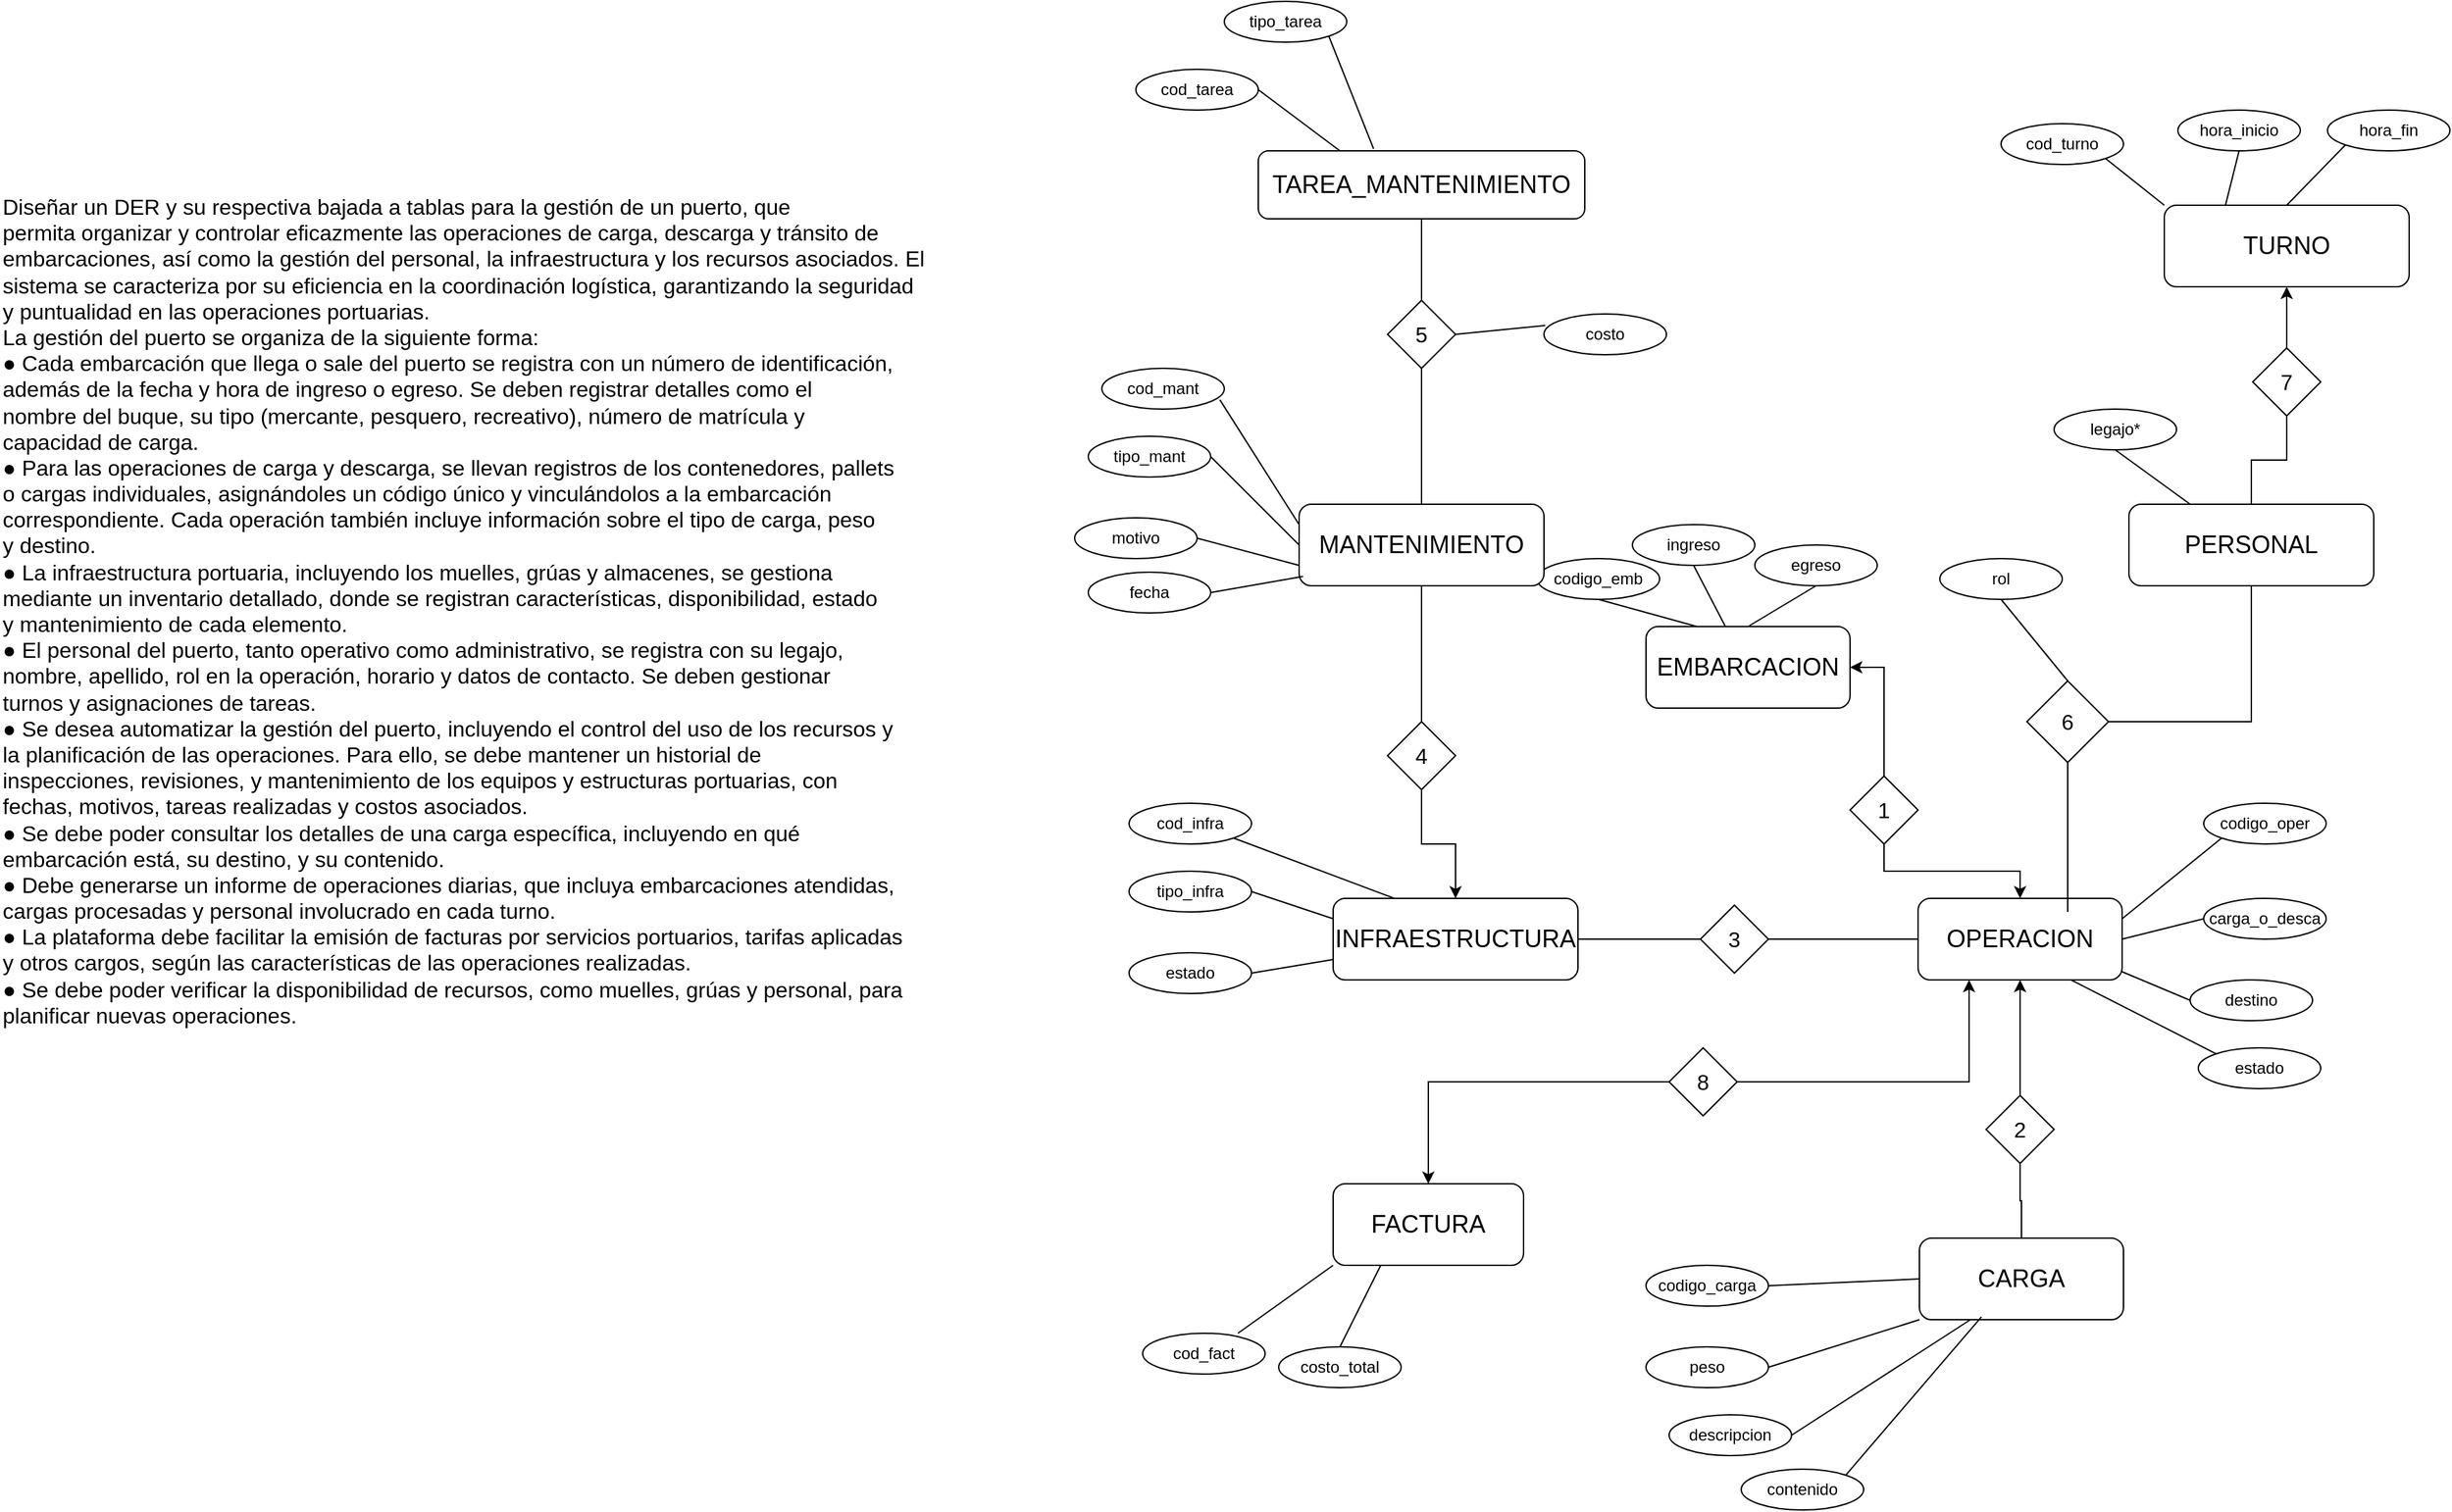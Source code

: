 <mxfile version="28.1.2">
  <diagram name="Página-1" id="l5NEqzVIWw0PZThnhYS6">
    <mxGraphModel dx="2864" dy="2370" grid="1" gridSize="10" guides="1" tooltips="1" connect="1" arrows="1" fold="1" page="1" pageScale="1" pageWidth="827" pageHeight="1169" math="0" shadow="0">
      <root>
        <mxCell id="0" />
        <mxCell id="1" parent="0" />
        <mxCell id="JmkDEbxeXWqfN0-7f_XK-1" value="Diseñar un DER y su respectiva bajada a tablas para la gestión de un puerto, que&lt;br&gt;permita organizar y controlar eficazmente las operaciones de carga, descarga y tránsito de&lt;br&gt;embarcaciones, así como la gestión del personal, la infraestructura y los recursos asociados. El&lt;br&gt;sistema se caracteriza por su eficiencia en la coordinación logística, garantizando la seguridad&lt;br&gt;y puntualidad en las operaciones portuarias.&lt;br&gt;La gestión del puerto se organiza de la siguiente forma:&lt;br&gt;● Cada embarcación que llega o sale del puerto se registra con un número de identificación,&lt;br&gt;además de la fecha y hora de ingreso o egreso. Se deben registrar detalles como el&lt;br&gt;nombre del buque, su tipo (mercante, pesquero, recreativo), número de matrícula y&lt;br&gt;capacidad de carga.&lt;br&gt;● Para las operaciones de carga y descarga, se llevan registros de los contenedores, pallets&lt;br&gt;o cargas individuales, asignándoles un código único y vinculándolos a la embarcación&lt;br&gt;correspondiente. Cada operación también incluye información sobre el tipo de carga, peso&lt;br&gt;y destino.&lt;br&gt;● La infraestructura portuaria, incluyendo los muelles, grúas y almacenes, se gestiona&lt;br&gt;mediante un inventario detallado, donde se registran características, disponibilidad, estado&lt;br&gt;y mantenimiento de cada elemento.&lt;div&gt;● El personal del puerto, tanto operativo como administrativo, se registra con su legajo,&lt;br&gt;nombre, apellido, rol en la operación, horario y datos de contacto. Se deben gestionar&lt;br&gt;turnos y asignaciones de tareas.&lt;br&gt;● Se desea automatizar la gestión del puerto, incluyendo el control del uso de los recursos y&lt;br&gt;la planificación de las operaciones. Para ello, se debe mantener un historial de&lt;br&gt;inspecciones, revisiones, y mantenimiento de los equipos y estructuras portuarias, con&lt;br&gt;fechas, motivos, tareas realizadas y costos asociados.&lt;br&gt;● Se debe poder consultar los detalles de una carga específica, incluyendo en qué&lt;br&gt;embarcación está, su destino, y su contenido.&lt;br&gt;● Debe generarse un informe de operaciones diarias, que incluya embarcaciones atendidas,&lt;br&gt;cargas procesadas y personal involucrado en cada turno.&lt;br&gt;● La plataforma debe facilitar la emisión de facturas por servicios portuarios, tarifas aplicadas&lt;br&gt;y otros cargos, según las características de las operaciones realizadas.&lt;br&gt;● Se debe poder verificar la disponibilidad de recursos, como muelles, grúas y personal, para&lt;br&gt;planificar nuevas operaciones.&amp;nbsp;&lt;/div&gt;" style="text;whiteSpace=wrap;html=1;fontSize=16;" vertex="1" parent="1">
          <mxGeometry x="-230" y="-235" width="740" height="520" as="geometry" />
        </mxCell>
        <mxCell id="JmkDEbxeXWqfN0-7f_XK-2" value="EMBARCACION" style="rounded=1;whiteSpace=wrap;html=1;fontSize=18;" vertex="1" parent="1">
          <mxGeometry x="980" y="90" width="150" height="60" as="geometry" />
        </mxCell>
        <mxCell id="JmkDEbxeXWqfN0-7f_XK-3" value="codigo_emb" style="ellipse;whiteSpace=wrap;html=1;" vertex="1" parent="1">
          <mxGeometry x="900" y="40" width="90" height="30" as="geometry" />
        </mxCell>
        <mxCell id="JmkDEbxeXWqfN0-7f_XK-4" value="" style="endArrow=none;html=1;rounded=0;entryX=0.5;entryY=1;entryDx=0;entryDy=0;exitX=0.25;exitY=0;exitDx=0;exitDy=0;" edge="1" parent="1" source="JmkDEbxeXWqfN0-7f_XK-2" target="JmkDEbxeXWqfN0-7f_XK-3">
          <mxGeometry width="50" height="50" relative="1" as="geometry">
            <mxPoint x="830" y="210" as="sourcePoint" />
            <mxPoint x="880" y="160" as="targetPoint" />
          </mxGeometry>
        </mxCell>
        <mxCell id="JmkDEbxeXWqfN0-7f_XK-5" value="CARGA" style="rounded=1;whiteSpace=wrap;html=1;fontSize=18;" vertex="1" parent="1">
          <mxGeometry x="1181" y="540" width="150" height="60" as="geometry" />
        </mxCell>
        <mxCell id="JmkDEbxeXWqfN0-7f_XK-6" value="OPERACION" style="rounded=1;whiteSpace=wrap;html=1;fontSize=18;" vertex="1" parent="1">
          <mxGeometry x="1180" y="290" width="150" height="60" as="geometry" />
        </mxCell>
        <mxCell id="JmkDEbxeXWqfN0-7f_XK-7" value="codigo_carga" style="ellipse;whiteSpace=wrap;html=1;" vertex="1" parent="1">
          <mxGeometry x="980" y="560" width="90" height="30" as="geometry" />
        </mxCell>
        <mxCell id="JmkDEbxeXWqfN0-7f_XK-9" value="" style="endArrow=none;html=1;rounded=0;entryX=1;entryY=0.5;entryDx=0;entryDy=0;exitX=0;exitY=0.5;exitDx=0;exitDy=0;" edge="1" parent="1" source="JmkDEbxeXWqfN0-7f_XK-5" target="JmkDEbxeXWqfN0-7f_XK-7">
          <mxGeometry width="50" height="50" relative="1" as="geometry">
            <mxPoint x="900" y="480" as="sourcePoint" />
            <mxPoint x="950" y="430" as="targetPoint" />
          </mxGeometry>
        </mxCell>
        <mxCell id="JmkDEbxeXWqfN0-7f_XK-11" style="edgeStyle=orthogonalEdgeStyle;rounded=0;orthogonalLoop=1;jettySize=auto;html=1;entryX=1;entryY=0.5;entryDx=0;entryDy=0;" edge="1" parent="1" source="JmkDEbxeXWqfN0-7f_XK-10" target="JmkDEbxeXWqfN0-7f_XK-2">
          <mxGeometry relative="1" as="geometry" />
        </mxCell>
        <mxCell id="JmkDEbxeXWqfN0-7f_XK-12" style="edgeStyle=orthogonalEdgeStyle;rounded=0;orthogonalLoop=1;jettySize=auto;html=1;endArrow=classic;endFill=1;entryX=0.5;entryY=0;entryDx=0;entryDy=0;" edge="1" parent="1" source="JmkDEbxeXWqfN0-7f_XK-10" target="JmkDEbxeXWqfN0-7f_XK-6">
          <mxGeometry relative="1" as="geometry">
            <mxPoint x="1255" y="270" as="targetPoint" />
          </mxGeometry>
        </mxCell>
        <mxCell id="JmkDEbxeXWqfN0-7f_XK-10" value="1" style="rhombus;whiteSpace=wrap;html=1;fontSize=16;" vertex="1" parent="1">
          <mxGeometry x="1130" y="200" width="50" height="50" as="geometry" />
        </mxCell>
        <mxCell id="JmkDEbxeXWqfN0-7f_XK-14" style="edgeStyle=orthogonalEdgeStyle;rounded=0;orthogonalLoop=1;jettySize=auto;html=1;entryX=0.5;entryY=1;entryDx=0;entryDy=0;endArrow=classic;endFill=1;" edge="1" parent="1" source="JmkDEbxeXWqfN0-7f_XK-13" target="JmkDEbxeXWqfN0-7f_XK-6">
          <mxGeometry relative="1" as="geometry" />
        </mxCell>
        <mxCell id="JmkDEbxeXWqfN0-7f_XK-15" style="edgeStyle=orthogonalEdgeStyle;rounded=0;orthogonalLoop=1;jettySize=auto;html=1;entryX=0.5;entryY=0;entryDx=0;entryDy=0;endArrow=none;endFill=0;" edge="1" parent="1" source="JmkDEbxeXWqfN0-7f_XK-13" target="JmkDEbxeXWqfN0-7f_XK-5">
          <mxGeometry relative="1" as="geometry" />
        </mxCell>
        <mxCell id="JmkDEbxeXWqfN0-7f_XK-13" value="2" style="rhombus;whiteSpace=wrap;html=1;fontSize=16;" vertex="1" parent="1">
          <mxGeometry x="1230" y="435" width="50" height="50" as="geometry" />
        </mxCell>
        <mxCell id="JmkDEbxeXWqfN0-7f_XK-16" value="codigo_oper" style="ellipse;whiteSpace=wrap;html=1;" vertex="1" parent="1">
          <mxGeometry x="1390" y="220" width="90" height="30" as="geometry" />
        </mxCell>
        <mxCell id="JmkDEbxeXWqfN0-7f_XK-17" value="" style="endArrow=none;html=1;rounded=0;entryX=0;entryY=1;entryDx=0;entryDy=0;exitX=1;exitY=0.25;exitDx=0;exitDy=0;" edge="1" parent="1" source="JmkDEbxeXWqfN0-7f_XK-6" target="JmkDEbxeXWqfN0-7f_XK-16">
          <mxGeometry width="50" height="50" relative="1" as="geometry">
            <mxPoint x="1310" y="320" as="sourcePoint" />
            <mxPoint x="1360" y="270" as="targetPoint" />
          </mxGeometry>
        </mxCell>
        <mxCell id="JmkDEbxeXWqfN0-7f_XK-18" value="carga_o_desca" style="ellipse;whiteSpace=wrap;html=1;" vertex="1" parent="1">
          <mxGeometry x="1390" y="290" width="90" height="30" as="geometry" />
        </mxCell>
        <mxCell id="JmkDEbxeXWqfN0-7f_XK-23" value="" style="endArrow=none;html=1;rounded=0;entryX=0;entryY=0.5;entryDx=0;entryDy=0;exitX=1;exitY=0.5;exitDx=0;exitDy=0;" edge="1" parent="1" source="JmkDEbxeXWqfN0-7f_XK-6" target="JmkDEbxeXWqfN0-7f_XK-18">
          <mxGeometry width="50" height="50" relative="1" as="geometry">
            <mxPoint x="1300" y="430" as="sourcePoint" />
            <mxPoint x="1350" y="380" as="targetPoint" />
          </mxGeometry>
        </mxCell>
        <mxCell id="JmkDEbxeXWqfN0-7f_XK-24" value="peso" style="ellipse;whiteSpace=wrap;html=1;" vertex="1" parent="1">
          <mxGeometry x="980" y="620" width="90" height="30" as="geometry" />
        </mxCell>
        <mxCell id="JmkDEbxeXWqfN0-7f_XK-25" value="" style="endArrow=none;html=1;rounded=0;entryX=0;entryY=1;entryDx=0;entryDy=0;exitX=1;exitY=0.5;exitDx=0;exitDy=0;" edge="1" parent="1" source="JmkDEbxeXWqfN0-7f_XK-24" target="JmkDEbxeXWqfN0-7f_XK-5">
          <mxGeometry width="50" height="50" relative="1" as="geometry">
            <mxPoint x="920" y="540" as="sourcePoint" />
            <mxPoint x="970" y="490" as="targetPoint" />
          </mxGeometry>
        </mxCell>
        <mxCell id="JmkDEbxeXWqfN0-7f_XK-26" value="descripcion" style="ellipse;whiteSpace=wrap;html=1;" vertex="1" parent="1">
          <mxGeometry x="997" y="670" width="90" height="30" as="geometry" />
        </mxCell>
        <mxCell id="JmkDEbxeXWqfN0-7f_XK-27" value="" style="endArrow=none;html=1;rounded=0;entryX=0.25;entryY=1;entryDx=0;entryDy=0;exitX=1;exitY=0.5;exitDx=0;exitDy=0;" edge="1" parent="1" source="JmkDEbxeXWqfN0-7f_XK-26" target="JmkDEbxeXWqfN0-7f_XK-5">
          <mxGeometry width="50" height="50" relative="1" as="geometry">
            <mxPoint x="910" y="505" as="sourcePoint" />
            <mxPoint x="990" y="500" as="targetPoint" />
          </mxGeometry>
        </mxCell>
        <mxCell id="JmkDEbxeXWqfN0-7f_XK-28" value="destino" style="ellipse;whiteSpace=wrap;html=1;" vertex="1" parent="1">
          <mxGeometry x="1380" y="350" width="90" height="30" as="geometry" />
        </mxCell>
        <mxCell id="JmkDEbxeXWqfN0-7f_XK-29" value="" style="endArrow=none;html=1;rounded=0;entryX=1;entryY=0.9;entryDx=0;entryDy=0;entryPerimeter=0;exitX=0;exitY=0.5;exitDx=0;exitDy=0;" edge="1" parent="1" source="JmkDEbxeXWqfN0-7f_XK-28" target="JmkDEbxeXWqfN0-7f_XK-6">
          <mxGeometry width="50" height="50" relative="1" as="geometry">
            <mxPoint x="1230" y="450" as="sourcePoint" />
            <mxPoint x="1280" y="400" as="targetPoint" />
          </mxGeometry>
        </mxCell>
        <mxCell id="JmkDEbxeXWqfN0-7f_XK-30" value="INFRAESTRUCTURA" style="rounded=1;whiteSpace=wrap;html=1;fontSize=18;" vertex="1" parent="1">
          <mxGeometry x="750" y="290" width="180" height="60" as="geometry" />
        </mxCell>
        <mxCell id="JmkDEbxeXWqfN0-7f_XK-31" value="cod_infra" style="ellipse;whiteSpace=wrap;html=1;" vertex="1" parent="1">
          <mxGeometry x="600" y="220" width="90" height="30" as="geometry" />
        </mxCell>
        <mxCell id="JmkDEbxeXWqfN0-7f_XK-32" value="" style="endArrow=none;html=1;rounded=0;entryX=1;entryY=1;entryDx=0;entryDy=0;exitX=0.25;exitY=0;exitDx=0;exitDy=0;" edge="1" parent="1" source="JmkDEbxeXWqfN0-7f_XK-30" target="JmkDEbxeXWqfN0-7f_XK-31">
          <mxGeometry width="50" height="50" relative="1" as="geometry">
            <mxPoint x="1200" y="305" as="sourcePoint" />
            <mxPoint x="1273" y="246" as="targetPoint" />
          </mxGeometry>
        </mxCell>
        <mxCell id="JmkDEbxeXWqfN0-7f_XK-33" value="tipo_infra" style="ellipse;whiteSpace=wrap;html=1;" vertex="1" parent="1">
          <mxGeometry x="600" y="270" width="90" height="30" as="geometry" />
        </mxCell>
        <mxCell id="JmkDEbxeXWqfN0-7f_XK-35" value="" style="endArrow=none;html=1;rounded=0;entryX=1;entryY=0.5;entryDx=0;entryDy=0;exitX=0;exitY=0.25;exitDx=0;exitDy=0;" edge="1" parent="1" source="JmkDEbxeXWqfN0-7f_XK-30" target="JmkDEbxeXWqfN0-7f_XK-33">
          <mxGeometry width="50" height="50" relative="1" as="geometry">
            <mxPoint x="805" y="250" as="sourcePoint" />
            <mxPoint x="737" y="216" as="targetPoint" />
          </mxGeometry>
        </mxCell>
        <mxCell id="JmkDEbxeXWqfN0-7f_XK-38" style="edgeStyle=orthogonalEdgeStyle;rounded=0;orthogonalLoop=1;jettySize=auto;html=1;entryX=0;entryY=0.5;entryDx=0;entryDy=0;endArrow=none;endFill=0;" edge="1" parent="1" source="JmkDEbxeXWqfN0-7f_XK-37" target="JmkDEbxeXWqfN0-7f_XK-6">
          <mxGeometry relative="1" as="geometry" />
        </mxCell>
        <mxCell id="JmkDEbxeXWqfN0-7f_XK-37" value="3" style="rhombus;whiteSpace=wrap;html=1;fontSize=16;" vertex="1" parent="1">
          <mxGeometry x="1020" y="295" width="50" height="50" as="geometry" />
        </mxCell>
        <mxCell id="JmkDEbxeXWqfN0-7f_XK-39" style="edgeStyle=orthogonalEdgeStyle;rounded=0;orthogonalLoop=1;jettySize=auto;html=1;entryX=1;entryY=0.5;entryDx=0;entryDy=0;endArrow=none;endFill=0;" edge="1" parent="1" source="JmkDEbxeXWqfN0-7f_XK-37" target="JmkDEbxeXWqfN0-7f_XK-30">
          <mxGeometry relative="1" as="geometry" />
        </mxCell>
        <mxCell id="JmkDEbxeXWqfN0-7f_XK-42" value="estado" style="ellipse;whiteSpace=wrap;html=1;" vertex="1" parent="1">
          <mxGeometry x="600" y="330" width="90" height="30" as="geometry" />
        </mxCell>
        <mxCell id="JmkDEbxeXWqfN0-7f_XK-43" value="" style="endArrow=none;html=1;rounded=0;entryX=0;entryY=0.75;entryDx=0;entryDy=0;exitX=1;exitY=0.5;exitDx=0;exitDy=0;" edge="1" parent="1" source="JmkDEbxeXWqfN0-7f_XK-42" target="JmkDEbxeXWqfN0-7f_XK-30">
          <mxGeometry width="50" height="50" relative="1" as="geometry">
            <mxPoint x="760" y="265" as="sourcePoint" />
            <mxPoint x="730" y="245" as="targetPoint" />
          </mxGeometry>
        </mxCell>
        <mxCell id="JmkDEbxeXWqfN0-7f_XK-44" value="MANTENIMIENTO" style="rounded=1;whiteSpace=wrap;html=1;fontSize=18;" vertex="1" parent="1">
          <mxGeometry x="725" width="180" height="60" as="geometry" />
        </mxCell>
        <mxCell id="JmkDEbxeXWqfN0-7f_XK-47" value="" style="edgeStyle=orthogonalEdgeStyle;rounded=0;orthogonalLoop=1;jettySize=auto;html=1;" edge="1" parent="1" source="JmkDEbxeXWqfN0-7f_XK-45" target="JmkDEbxeXWqfN0-7f_XK-30">
          <mxGeometry relative="1" as="geometry" />
        </mxCell>
        <mxCell id="JmkDEbxeXWqfN0-7f_XK-48" value="" style="edgeStyle=orthogonalEdgeStyle;rounded=0;orthogonalLoop=1;jettySize=auto;html=1;endArrow=none;endFill=0;" edge="1" parent="1" source="JmkDEbxeXWqfN0-7f_XK-45" target="JmkDEbxeXWqfN0-7f_XK-44">
          <mxGeometry relative="1" as="geometry" />
        </mxCell>
        <mxCell id="JmkDEbxeXWqfN0-7f_XK-45" value="4" style="rhombus;whiteSpace=wrap;html=1;fontSize=16;" vertex="1" parent="1">
          <mxGeometry x="790" y="160" width="50" height="50" as="geometry" />
        </mxCell>
        <mxCell id="JmkDEbxeXWqfN0-7f_XK-49" value="cod_mant" style="ellipse;whiteSpace=wrap;html=1;" vertex="1" parent="1">
          <mxGeometry x="580" y="-100" width="90" height="30" as="geometry" />
        </mxCell>
        <mxCell id="JmkDEbxeXWqfN0-7f_XK-50" value="" style="endArrow=none;html=1;rounded=0;entryX=0.964;entryY=0.773;entryDx=0;entryDy=0;entryPerimeter=0;exitX=0;exitY=0.25;exitDx=0;exitDy=0;" edge="1" parent="1" source="JmkDEbxeXWqfN0-7f_XK-44" target="JmkDEbxeXWqfN0-7f_XK-49">
          <mxGeometry width="50" height="50" relative="1" as="geometry">
            <mxPoint x="570" y="100" as="sourcePoint" />
            <mxPoint x="620" y="50" as="targetPoint" />
          </mxGeometry>
        </mxCell>
        <mxCell id="JmkDEbxeXWqfN0-7f_XK-51" value="tipo_mant" style="ellipse;whiteSpace=wrap;html=1;" vertex="1" parent="1">
          <mxGeometry x="570" y="-50" width="90" height="30" as="geometry" />
        </mxCell>
        <mxCell id="JmkDEbxeXWqfN0-7f_XK-52" value="" style="endArrow=none;html=1;rounded=0;entryX=1;entryY=0.5;entryDx=0;entryDy=0;exitX=0;exitY=0.5;exitDx=0;exitDy=0;" edge="1" parent="1" source="JmkDEbxeXWqfN0-7f_XK-44" target="JmkDEbxeXWqfN0-7f_XK-51">
          <mxGeometry width="50" height="50" relative="1" as="geometry">
            <mxPoint x="690" y="40" as="sourcePoint" />
            <mxPoint x="740" y="-10" as="targetPoint" />
          </mxGeometry>
        </mxCell>
        <mxCell id="JmkDEbxeXWqfN0-7f_XK-53" value="motivo" style="ellipse;whiteSpace=wrap;html=1;" vertex="1" parent="1">
          <mxGeometry x="560" y="10" width="90" height="30" as="geometry" />
        </mxCell>
        <mxCell id="JmkDEbxeXWqfN0-7f_XK-55" value="" style="endArrow=none;html=1;rounded=0;entryX=0;entryY=0.75;entryDx=0;entryDy=0;exitX=1;exitY=0.5;exitDx=0;exitDy=0;" edge="1" parent="1" source="JmkDEbxeXWqfN0-7f_XK-53" target="JmkDEbxeXWqfN0-7f_XK-44">
          <mxGeometry width="50" height="50" relative="1" as="geometry">
            <mxPoint x="735" y="-10" as="sourcePoint" />
            <mxPoint x="670" y="-25" as="targetPoint" />
          </mxGeometry>
        </mxCell>
        <mxCell id="JmkDEbxeXWqfN0-7f_XK-57" value="TAREA_MANTENIMIENTO" style="rounded=1;whiteSpace=wrap;html=1;fontSize=18;" vertex="1" parent="1">
          <mxGeometry x="695" y="-260" width="240" height="50" as="geometry" />
        </mxCell>
        <mxCell id="JmkDEbxeXWqfN0-7f_XK-59" value="" style="edgeStyle=orthogonalEdgeStyle;rounded=0;orthogonalLoop=1;jettySize=auto;html=1;endArrow=none;endFill=0;" edge="1" parent="1" source="JmkDEbxeXWqfN0-7f_XK-58" target="JmkDEbxeXWqfN0-7f_XK-44">
          <mxGeometry relative="1" as="geometry" />
        </mxCell>
        <mxCell id="JmkDEbxeXWqfN0-7f_XK-60" value="" style="edgeStyle=orthogonalEdgeStyle;rounded=0;orthogonalLoop=1;jettySize=auto;html=1;endArrow=none;endFill=0;" edge="1" parent="1" source="JmkDEbxeXWqfN0-7f_XK-58" target="JmkDEbxeXWqfN0-7f_XK-57">
          <mxGeometry relative="1" as="geometry" />
        </mxCell>
        <mxCell id="JmkDEbxeXWqfN0-7f_XK-58" value="5" style="rhombus;whiteSpace=wrap;html=1;fontSize=16;" vertex="1" parent="1">
          <mxGeometry x="790" y="-150" width="50" height="50" as="geometry" />
        </mxCell>
        <mxCell id="JmkDEbxeXWqfN0-7f_XK-62" value="cod_tarea" style="ellipse;whiteSpace=wrap;html=1;" vertex="1" parent="1">
          <mxGeometry x="605" y="-320" width="90" height="30" as="geometry" />
        </mxCell>
        <mxCell id="JmkDEbxeXWqfN0-7f_XK-63" value="" style="endArrow=none;html=1;rounded=0;entryX=1;entryY=0.5;entryDx=0;entryDy=0;exitX=0.25;exitY=0;exitDx=0;exitDy=0;" edge="1" parent="1" source="JmkDEbxeXWqfN0-7f_XK-57" target="JmkDEbxeXWqfN0-7f_XK-62">
          <mxGeometry width="50" height="50" relative="1" as="geometry">
            <mxPoint x="1340" y="315" as="sourcePoint" />
            <mxPoint x="1412" y="255" as="targetPoint" />
          </mxGeometry>
        </mxCell>
        <mxCell id="JmkDEbxeXWqfN0-7f_XK-64" value="tipo_tarea" style="ellipse;whiteSpace=wrap;html=1;" vertex="1" parent="1">
          <mxGeometry x="670" y="-370" width="90" height="30" as="geometry" />
        </mxCell>
        <mxCell id="JmkDEbxeXWqfN0-7f_XK-65" value="" style="endArrow=none;html=1;rounded=0;entryX=0.353;entryY=-0.031;entryDx=0;entryDy=0;exitX=1;exitY=1;exitDx=0;exitDy=0;entryPerimeter=0;" edge="1" parent="1" source="JmkDEbxeXWqfN0-7f_XK-64" target="JmkDEbxeXWqfN0-7f_XK-57">
          <mxGeometry width="50" height="50" relative="1" as="geometry">
            <mxPoint x="765" y="-250" as="sourcePoint" />
            <mxPoint x="705" y="-295" as="targetPoint" />
          </mxGeometry>
        </mxCell>
        <mxCell id="JmkDEbxeXWqfN0-7f_XK-66" value="fecha" style="ellipse;whiteSpace=wrap;html=1;" vertex="1" parent="1">
          <mxGeometry x="570" y="50" width="90" height="30" as="geometry" />
        </mxCell>
        <mxCell id="JmkDEbxeXWqfN0-7f_XK-67" value="" style="endArrow=none;html=1;rounded=0;entryX=1;entryY=0.5;entryDx=0;entryDy=0;exitX=0.016;exitY=0.886;exitDx=0;exitDy=0;exitPerimeter=0;" edge="1" parent="1" source="JmkDEbxeXWqfN0-7f_XK-44" target="JmkDEbxeXWqfN0-7f_XK-66">
          <mxGeometry width="50" height="50" relative="1" as="geometry">
            <mxPoint x="660" y="35" as="sourcePoint" />
            <mxPoint x="735" y="5" as="targetPoint" />
          </mxGeometry>
        </mxCell>
        <mxCell id="JmkDEbxeXWqfN0-7f_XK-68" value="costo" style="ellipse;whiteSpace=wrap;html=1;" vertex="1" parent="1">
          <mxGeometry x="905" y="-140" width="90" height="30" as="geometry" />
        </mxCell>
        <mxCell id="JmkDEbxeXWqfN0-7f_XK-69" value="" style="endArrow=none;html=1;rounded=0;entryX=0.01;entryY=0.282;entryDx=0;entryDy=0;exitX=1;exitY=0.5;exitDx=0;exitDy=0;entryPerimeter=0;" edge="1" parent="1" source="JmkDEbxeXWqfN0-7f_XK-58" target="JmkDEbxeXWqfN0-7f_XK-68">
          <mxGeometry width="50" height="50" relative="1" as="geometry">
            <mxPoint x="758" y="-335" as="sourcePoint" />
            <mxPoint x="790" y="-252" as="targetPoint" />
          </mxGeometry>
        </mxCell>
        <mxCell id="JmkDEbxeXWqfN0-7f_XK-70" value="contenido" style="ellipse;whiteSpace=wrap;html=1;" vertex="1" parent="1">
          <mxGeometry x="1050" y="710" width="90" height="30" as="geometry" />
        </mxCell>
        <mxCell id="JmkDEbxeXWqfN0-7f_XK-71" value="" style="endArrow=none;html=1;rounded=0;entryX=0.304;entryY=0.965;entryDx=0;entryDy=0;exitX=1;exitY=0;exitDx=0;exitDy=0;entryPerimeter=0;" edge="1" parent="1" source="JmkDEbxeXWqfN0-7f_XK-70" target="JmkDEbxeXWqfN0-7f_XK-5">
          <mxGeometry width="50" height="50" relative="1" as="geometry">
            <mxPoint x="927" y="555" as="sourcePoint" />
            <mxPoint x="1028" y="500" as="targetPoint" />
          </mxGeometry>
        </mxCell>
        <mxCell id="JmkDEbxeXWqfN0-7f_XK-72" value="PERSONAL" style="rounded=1;whiteSpace=wrap;html=1;fontSize=18;" vertex="1" parent="1">
          <mxGeometry x="1335" width="180" height="60" as="geometry" />
        </mxCell>
        <mxCell id="JmkDEbxeXWqfN0-7f_XK-76" style="edgeStyle=orthogonalEdgeStyle;rounded=0;orthogonalLoop=1;jettySize=auto;html=1;endArrow=none;endFill=0;" edge="1" parent="1" source="JmkDEbxeXWqfN0-7f_XK-73">
          <mxGeometry relative="1" as="geometry">
            <mxPoint x="1290" y="300" as="targetPoint" />
          </mxGeometry>
        </mxCell>
        <mxCell id="JmkDEbxeXWqfN0-7f_XK-77" style="edgeStyle=orthogonalEdgeStyle;rounded=0;orthogonalLoop=1;jettySize=auto;html=1;entryX=0.5;entryY=1;entryDx=0;entryDy=0;endArrow=none;endFill=0;" edge="1" parent="1" source="JmkDEbxeXWqfN0-7f_XK-73" target="JmkDEbxeXWqfN0-7f_XK-72">
          <mxGeometry relative="1" as="geometry" />
        </mxCell>
        <mxCell id="JmkDEbxeXWqfN0-7f_XK-73" value="6" style="rhombus;whiteSpace=wrap;html=1;fontSize=16;" vertex="1" parent="1">
          <mxGeometry x="1260" y="130" width="60" height="60" as="geometry" />
        </mxCell>
        <mxCell id="JmkDEbxeXWqfN0-7f_XK-78" value="legajo*" style="ellipse;whiteSpace=wrap;html=1;" vertex="1" parent="1">
          <mxGeometry x="1280" y="-70" width="90" height="30" as="geometry" />
        </mxCell>
        <mxCell id="JmkDEbxeXWqfN0-7f_XK-80" value="" style="endArrow=none;html=1;rounded=0;entryX=0.5;entryY=1;entryDx=0;entryDy=0;exitX=0.25;exitY=0;exitDx=0;exitDy=0;" edge="1" parent="1" source="JmkDEbxeXWqfN0-7f_XK-72" target="JmkDEbxeXWqfN0-7f_XK-78">
          <mxGeometry width="50" height="50" relative="1" as="geometry">
            <mxPoint x="1340" y="315" as="sourcePoint" />
            <mxPoint x="1412" y="255" as="targetPoint" />
          </mxGeometry>
        </mxCell>
        <mxCell id="JmkDEbxeXWqfN0-7f_XK-82" value="rol" style="ellipse;whiteSpace=wrap;html=1;" vertex="1" parent="1">
          <mxGeometry x="1196" y="40" width="90" height="30" as="geometry" />
        </mxCell>
        <mxCell id="JmkDEbxeXWqfN0-7f_XK-83" value="" style="endArrow=none;html=1;rounded=0;entryX=0.5;entryY=1;entryDx=0;entryDy=0;exitX=0.5;exitY=0;exitDx=0;exitDy=0;" edge="1" parent="1" source="JmkDEbxeXWqfN0-7f_XK-73" target="JmkDEbxeXWqfN0-7f_XK-82">
          <mxGeometry width="50" height="50" relative="1" as="geometry">
            <mxPoint x="1340" y="315" as="sourcePoint" />
            <mxPoint x="1412" y="255" as="targetPoint" />
          </mxGeometry>
        </mxCell>
        <mxCell id="JmkDEbxeXWqfN0-7f_XK-84" value="TURNO" style="rounded=1;whiteSpace=wrap;html=1;fontSize=18;" vertex="1" parent="1">
          <mxGeometry x="1361" y="-220" width="180" height="60" as="geometry" />
        </mxCell>
        <mxCell id="JmkDEbxeXWqfN0-7f_XK-85" value="cod_turno" style="ellipse;whiteSpace=wrap;html=1;" vertex="1" parent="1">
          <mxGeometry x="1241" y="-280" width="90" height="30" as="geometry" />
        </mxCell>
        <mxCell id="JmkDEbxeXWqfN0-7f_XK-86" value="" style="endArrow=none;html=1;rounded=0;entryX=1;entryY=1;entryDx=0;entryDy=0;exitX=0;exitY=0;exitDx=0;exitDy=0;" edge="1" parent="1" source="JmkDEbxeXWqfN0-7f_XK-84" target="JmkDEbxeXWqfN0-7f_XK-85">
          <mxGeometry width="50" height="50" relative="1" as="geometry">
            <mxPoint x="1321" y="265" as="sourcePoint" />
            <mxPoint x="1393" y="205" as="targetPoint" />
          </mxGeometry>
        </mxCell>
        <mxCell id="JmkDEbxeXWqfN0-7f_XK-87" value="hora_inicio" style="ellipse;whiteSpace=wrap;html=1;" vertex="1" parent="1">
          <mxGeometry x="1371" y="-290" width="90" height="30" as="geometry" />
        </mxCell>
        <mxCell id="JmkDEbxeXWqfN0-7f_XK-88" value="hora_fin" style="ellipse;whiteSpace=wrap;html=1;" vertex="1" parent="1">
          <mxGeometry x="1481" y="-290" width="90" height="30" as="geometry" />
        </mxCell>
        <mxCell id="JmkDEbxeXWqfN0-7f_XK-89" value="" style="endArrow=none;html=1;rounded=0;entryX=0.5;entryY=1;entryDx=0;entryDy=0;exitX=0.25;exitY=0;exitDx=0;exitDy=0;" edge="1" parent="1" source="JmkDEbxeXWqfN0-7f_XK-84" target="JmkDEbxeXWqfN0-7f_XK-87">
          <mxGeometry width="50" height="50" relative="1" as="geometry">
            <mxPoint x="1321" y="265" as="sourcePoint" />
            <mxPoint x="1393" y="205" as="targetPoint" />
          </mxGeometry>
        </mxCell>
        <mxCell id="JmkDEbxeXWqfN0-7f_XK-90" value="" style="endArrow=none;html=1;rounded=0;entryX=0;entryY=1;entryDx=0;entryDy=0;exitX=0.5;exitY=0;exitDx=0;exitDy=0;" edge="1" parent="1" source="JmkDEbxeXWqfN0-7f_XK-84" target="JmkDEbxeXWqfN0-7f_XK-88">
          <mxGeometry width="50" height="50" relative="1" as="geometry">
            <mxPoint x="1436" y="-195" as="sourcePoint" />
            <mxPoint x="1426" y="-250" as="targetPoint" />
          </mxGeometry>
        </mxCell>
        <mxCell id="JmkDEbxeXWqfN0-7f_XK-92" value="" style="edgeStyle=orthogonalEdgeStyle;rounded=0;orthogonalLoop=1;jettySize=auto;html=1;endArrow=none;endFill=0;" edge="1" parent="1" source="JmkDEbxeXWqfN0-7f_XK-91" target="JmkDEbxeXWqfN0-7f_XK-72">
          <mxGeometry relative="1" as="geometry" />
        </mxCell>
        <mxCell id="JmkDEbxeXWqfN0-7f_XK-93" value="" style="edgeStyle=orthogonalEdgeStyle;rounded=0;orthogonalLoop=1;jettySize=auto;html=1;" edge="1" parent="1" source="JmkDEbxeXWqfN0-7f_XK-91" target="JmkDEbxeXWqfN0-7f_XK-84">
          <mxGeometry relative="1" as="geometry" />
        </mxCell>
        <mxCell id="JmkDEbxeXWqfN0-7f_XK-91" value="7" style="rhombus;whiteSpace=wrap;html=1;fontSize=16;" vertex="1" parent="1">
          <mxGeometry x="1426" y="-115" width="50" height="50" as="geometry" />
        </mxCell>
        <mxCell id="JmkDEbxeXWqfN0-7f_XK-101" value="estado" style="ellipse;whiteSpace=wrap;html=1;" vertex="1" parent="1">
          <mxGeometry x="1386" y="400" width="90" height="30" as="geometry" />
        </mxCell>
        <mxCell id="JmkDEbxeXWqfN0-7f_XK-102" value="" style="endArrow=none;html=1;rounded=0;entryX=0.75;entryY=1;entryDx=0;entryDy=0;exitX=0;exitY=0;exitDx=0;exitDy=0;" edge="1" parent="1" source="JmkDEbxeXWqfN0-7f_XK-101" target="JmkDEbxeXWqfN0-7f_XK-6">
          <mxGeometry width="50" height="50" relative="1" as="geometry">
            <mxPoint x="1390" y="375" as="sourcePoint" />
            <mxPoint x="1340" y="354" as="targetPoint" />
          </mxGeometry>
        </mxCell>
        <mxCell id="JmkDEbxeXWqfN0-7f_XK-103" value="ingreso" style="ellipse;whiteSpace=wrap;html=1;" vertex="1" parent="1">
          <mxGeometry x="970" y="15" width="90" height="30" as="geometry" />
        </mxCell>
        <mxCell id="JmkDEbxeXWqfN0-7f_XK-104" value="egreso" style="ellipse;whiteSpace=wrap;html=1;" vertex="1" parent="1">
          <mxGeometry x="1060" y="30" width="90" height="30" as="geometry" />
        </mxCell>
        <mxCell id="JmkDEbxeXWqfN0-7f_XK-105" value="" style="endArrow=none;html=1;rounded=0;entryX=0.5;entryY=1;entryDx=0;entryDy=0;exitX=0.5;exitY=0;exitDx=0;exitDy=0;" edge="1" parent="1" source="JmkDEbxeXWqfN0-7f_XK-2" target="JmkDEbxeXWqfN0-7f_XK-104">
          <mxGeometry width="50" height="50" relative="1" as="geometry">
            <mxPoint x="1305" y="140" as="sourcePoint" />
            <mxPoint x="1251" y="80" as="targetPoint" />
          </mxGeometry>
        </mxCell>
        <mxCell id="JmkDEbxeXWqfN0-7f_XK-106" value="" style="endArrow=none;html=1;rounded=0;entryX=0.5;entryY=1;entryDx=0;entryDy=0;exitX=0.39;exitY=0.004;exitDx=0;exitDy=0;exitPerimeter=0;" edge="1" parent="1" source="JmkDEbxeXWqfN0-7f_XK-2" target="JmkDEbxeXWqfN0-7f_XK-103">
          <mxGeometry width="50" height="50" relative="1" as="geometry">
            <mxPoint x="1065" y="100" as="sourcePoint" />
            <mxPoint x="1105" y="70" as="targetPoint" />
          </mxGeometry>
        </mxCell>
        <mxCell id="JmkDEbxeXWqfN0-7f_XK-107" value="FACTURA" style="rounded=1;whiteSpace=wrap;html=1;fontSize=18;" vertex="1" parent="1">
          <mxGeometry x="750" y="500" width="140" height="60" as="geometry" />
        </mxCell>
        <mxCell id="JmkDEbxeXWqfN0-7f_XK-109" style="edgeStyle=orthogonalEdgeStyle;rounded=0;orthogonalLoop=1;jettySize=auto;html=1;entryX=0.25;entryY=1;entryDx=0;entryDy=0;" edge="1" parent="1" source="JmkDEbxeXWqfN0-7f_XK-108" target="JmkDEbxeXWqfN0-7f_XK-6">
          <mxGeometry relative="1" as="geometry" />
        </mxCell>
        <mxCell id="JmkDEbxeXWqfN0-7f_XK-110" style="edgeStyle=orthogonalEdgeStyle;rounded=0;orthogonalLoop=1;jettySize=auto;html=1;entryX=0.5;entryY=0;entryDx=0;entryDy=0;" edge="1" parent="1" source="JmkDEbxeXWqfN0-7f_XK-108" target="JmkDEbxeXWqfN0-7f_XK-107">
          <mxGeometry relative="1" as="geometry" />
        </mxCell>
        <mxCell id="JmkDEbxeXWqfN0-7f_XK-108" value="8" style="rhombus;whiteSpace=wrap;html=1;fontSize=16;" vertex="1" parent="1">
          <mxGeometry x="997" y="400" width="50" height="50" as="geometry" />
        </mxCell>
        <mxCell id="JmkDEbxeXWqfN0-7f_XK-111" value="cod_fact" style="ellipse;whiteSpace=wrap;html=1;" vertex="1" parent="1">
          <mxGeometry x="610" y="610" width="90" height="30" as="geometry" />
        </mxCell>
        <mxCell id="JmkDEbxeXWqfN0-7f_XK-112" value="" style="endArrow=none;html=1;rounded=0;entryX=0.778;entryY=0;entryDx=0;entryDy=0;exitX=0;exitY=1;exitDx=0;exitDy=0;entryPerimeter=0;" edge="1" parent="1" source="JmkDEbxeXWqfN0-7f_XK-107" target="JmkDEbxeXWqfN0-7f_XK-111">
          <mxGeometry width="50" height="50" relative="1" as="geometry">
            <mxPoint x="1191" y="580" as="sourcePoint" />
            <mxPoint x="1080" y="585" as="targetPoint" />
          </mxGeometry>
        </mxCell>
        <mxCell id="JmkDEbxeXWqfN0-7f_XK-113" value="costo_total" style="ellipse;whiteSpace=wrap;html=1;" vertex="1" parent="1">
          <mxGeometry x="710" y="620" width="90" height="30" as="geometry" />
        </mxCell>
        <mxCell id="JmkDEbxeXWqfN0-7f_XK-114" value="" style="endArrow=none;html=1;rounded=0;entryX=0.5;entryY=0;entryDx=0;entryDy=0;exitX=0.25;exitY=1;exitDx=0;exitDy=0;" edge="1" parent="1" source="JmkDEbxeXWqfN0-7f_XK-107" target="JmkDEbxeXWqfN0-7f_XK-113">
          <mxGeometry width="50" height="50" relative="1" as="geometry">
            <mxPoint x="760" y="570" as="sourcePoint" />
            <mxPoint x="690" y="620" as="targetPoint" />
          </mxGeometry>
        </mxCell>
      </root>
    </mxGraphModel>
  </diagram>
</mxfile>
